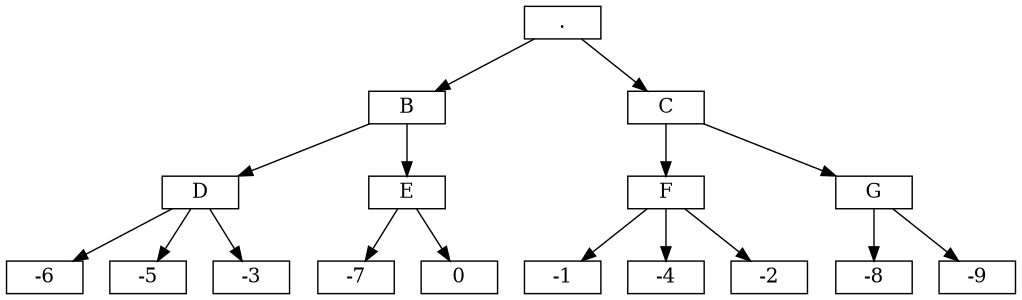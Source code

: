 digraph g {
node [shape = record,height=.1];
size="7,2"; ratio = fill;
D1 [ label = "-6" ];
D2 [ label = "-5" ];
D3 [ label = "-3" ];
E1 [ label = "-7" ];
E2 [ label = "0" ];
F1 [ label = "-1" ];
F2 [ label = "-4" ];
F3 [ label = "-2" ];
G1 [ label = "-8" ];
G2 [ label = "-9" ];

"."->B; "."->C;
B->D; B->E;
C->F; C->G;
D->D1; D->D2; D->D3;
E->E1; E->E2;
F->F1; F-> F2; F->F3;
G->G1; G->G2;
}
